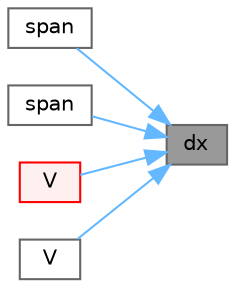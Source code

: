 digraph "dx"
{
 // LATEX_PDF_SIZE
  bgcolor="transparent";
  edge [fontname=Helvetica,fontsize=10,labelfontname=Helvetica,labelfontsize=10];
  node [fontname=Helvetica,fontsize=10,shape=box,height=0.2,width=0.4];
  rankdir="RL";
  Node1 [id="Node000001",label="dx",height=0.2,width=0.4,color="gray40", fillcolor="grey60", style="filled", fontcolor="black",tooltip=" "];
  Node1 -> Node2 [id="edge1_Node000001_Node000002",dir="back",color="steelblue1",style="solid",tooltip=" "];
  Node2 [id="Node000002",label="span",height=0.2,width=0.4,color="grey40", fillcolor="white", style="filled",URL="$classFoam_1_1PDRblock.html#a72c30e5a5c0eb69c12e89b2702145a4b",tooltip=" "];
  Node1 -> Node3 [id="edge2_Node000001_Node000003",dir="back",color="steelblue1",style="solid",tooltip=" "];
  Node3 [id="Node000003",label="span",height=0.2,width=0.4,color="grey40", fillcolor="white", style="filled",URL="$classFoam_1_1PDRblock.html#a3463fa4bc7b4cc0b8a8a1db1e5ecbf92",tooltip=" "];
  Node1 -> Node4 [id="edge3_Node000001_Node000004",dir="back",color="steelblue1",style="solid",tooltip=" "];
  Node4 [id="Node000004",label="V",height=0.2,width=0.4,color="red", fillcolor="#FFF0F0", style="filled",URL="$classFoam_1_1PDRblock.html#a12f97dbe81a0b85a541d2c83ff37bfb7",tooltip=" "];
  Node1 -> Node7 [id="edge4_Node000001_Node000007",dir="back",color="steelblue1",style="solid",tooltip=" "];
  Node7 [id="Node000007",label="V",height=0.2,width=0.4,color="grey40", fillcolor="white", style="filled",URL="$classFoam_1_1PDRblock.html#ab15eab671563b451b829bdad61c0558d",tooltip=" "];
}
